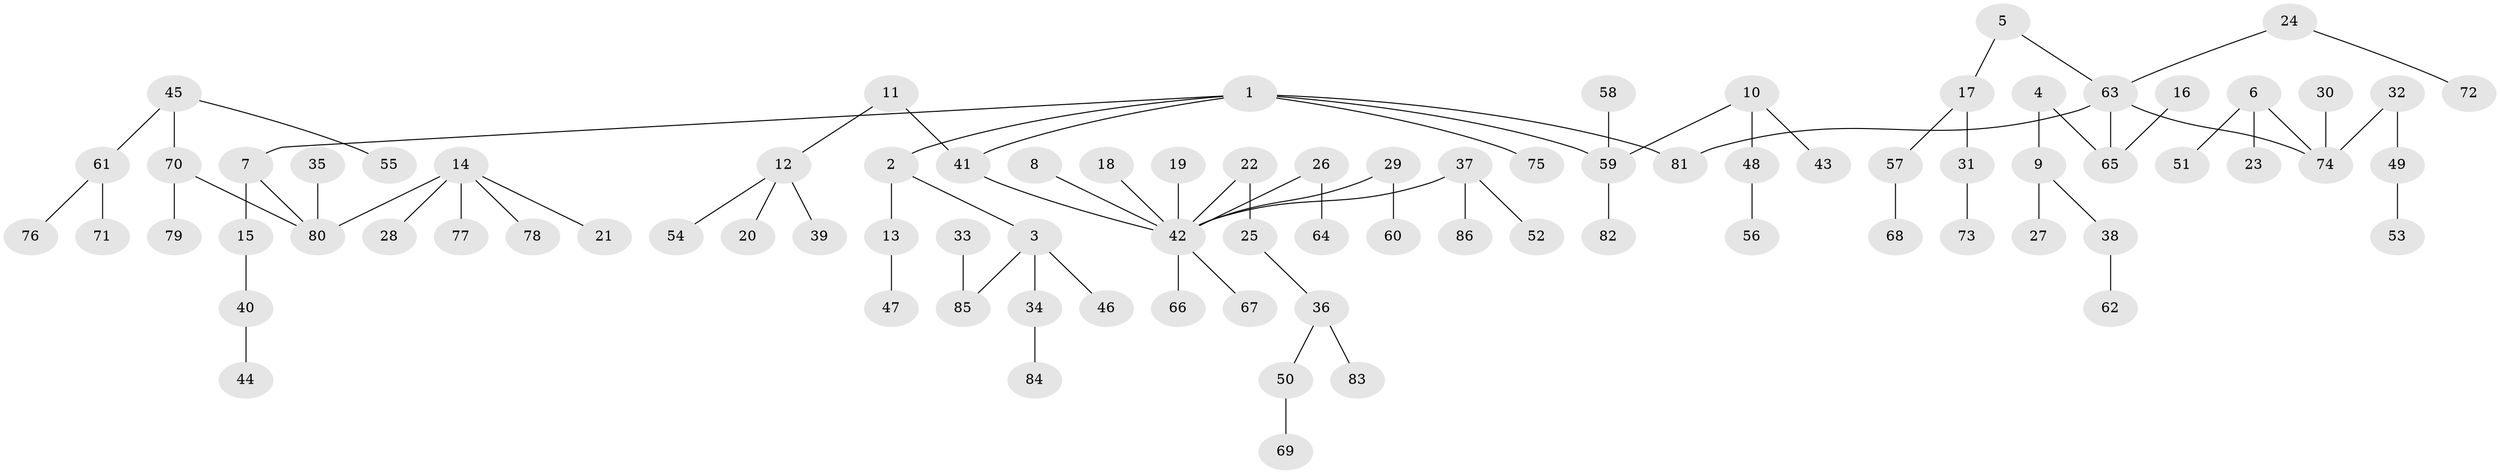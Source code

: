 // original degree distribution, {6: 0.01639344262295082, 4: 0.05737704918032787, 3: 0.13114754098360656, 11: 0.00819672131147541, 5: 0.03278688524590164, 2: 0.2540983606557377, 1: 0.5}
// Generated by graph-tools (version 1.1) at 2025/37/03/04/25 23:37:29]
// undirected, 86 vertices, 85 edges
graph export_dot {
  node [color=gray90,style=filled];
  1;
  2;
  3;
  4;
  5;
  6;
  7;
  8;
  9;
  10;
  11;
  12;
  13;
  14;
  15;
  16;
  17;
  18;
  19;
  20;
  21;
  22;
  23;
  24;
  25;
  26;
  27;
  28;
  29;
  30;
  31;
  32;
  33;
  34;
  35;
  36;
  37;
  38;
  39;
  40;
  41;
  42;
  43;
  44;
  45;
  46;
  47;
  48;
  49;
  50;
  51;
  52;
  53;
  54;
  55;
  56;
  57;
  58;
  59;
  60;
  61;
  62;
  63;
  64;
  65;
  66;
  67;
  68;
  69;
  70;
  71;
  72;
  73;
  74;
  75;
  76;
  77;
  78;
  79;
  80;
  81;
  82;
  83;
  84;
  85;
  86;
  1 -- 2 [weight=1.0];
  1 -- 7 [weight=1.0];
  1 -- 41 [weight=1.0];
  1 -- 59 [weight=1.0];
  1 -- 75 [weight=1.0];
  1 -- 81 [weight=1.0];
  2 -- 3 [weight=1.0];
  2 -- 13 [weight=1.0];
  3 -- 34 [weight=1.0];
  3 -- 46 [weight=1.0];
  3 -- 85 [weight=1.0];
  4 -- 9 [weight=1.0];
  4 -- 65 [weight=1.0];
  5 -- 17 [weight=1.0];
  5 -- 63 [weight=1.0];
  6 -- 23 [weight=1.0];
  6 -- 51 [weight=1.0];
  6 -- 74 [weight=1.0];
  7 -- 15 [weight=1.0];
  7 -- 80 [weight=1.0];
  8 -- 42 [weight=1.0];
  9 -- 27 [weight=1.0];
  9 -- 38 [weight=1.0];
  10 -- 43 [weight=1.0];
  10 -- 48 [weight=1.0];
  10 -- 59 [weight=1.0];
  11 -- 12 [weight=1.0];
  11 -- 41 [weight=1.0];
  12 -- 20 [weight=1.0];
  12 -- 39 [weight=1.0];
  12 -- 54 [weight=1.0];
  13 -- 47 [weight=1.0];
  14 -- 21 [weight=1.0];
  14 -- 28 [weight=1.0];
  14 -- 77 [weight=1.0];
  14 -- 78 [weight=1.0];
  14 -- 80 [weight=1.0];
  15 -- 40 [weight=1.0];
  16 -- 65 [weight=1.0];
  17 -- 31 [weight=1.0];
  17 -- 57 [weight=1.0];
  18 -- 42 [weight=1.0];
  19 -- 42 [weight=1.0];
  22 -- 25 [weight=1.0];
  22 -- 42 [weight=1.0];
  24 -- 63 [weight=1.0];
  24 -- 72 [weight=1.0];
  25 -- 36 [weight=1.0];
  26 -- 42 [weight=1.0];
  26 -- 64 [weight=1.0];
  29 -- 42 [weight=1.0];
  29 -- 60 [weight=1.0];
  30 -- 74 [weight=1.0];
  31 -- 73 [weight=1.0];
  32 -- 49 [weight=1.0];
  32 -- 74 [weight=1.0];
  33 -- 85 [weight=1.0];
  34 -- 84 [weight=1.0];
  35 -- 80 [weight=1.0];
  36 -- 50 [weight=1.0];
  36 -- 83 [weight=1.0];
  37 -- 42 [weight=1.0];
  37 -- 52 [weight=1.0];
  37 -- 86 [weight=1.0];
  38 -- 62 [weight=1.0];
  40 -- 44 [weight=1.0];
  41 -- 42 [weight=1.0];
  42 -- 66 [weight=1.0];
  42 -- 67 [weight=1.0];
  45 -- 55 [weight=1.0];
  45 -- 61 [weight=1.0];
  45 -- 70 [weight=1.0];
  48 -- 56 [weight=1.0];
  49 -- 53 [weight=1.0];
  50 -- 69 [weight=1.0];
  57 -- 68 [weight=1.0];
  58 -- 59 [weight=1.0];
  59 -- 82 [weight=1.0];
  61 -- 71 [weight=1.0];
  61 -- 76 [weight=1.0];
  63 -- 65 [weight=1.0];
  63 -- 74 [weight=1.0];
  63 -- 81 [weight=1.0];
  70 -- 79 [weight=1.0];
  70 -- 80 [weight=1.0];
}
